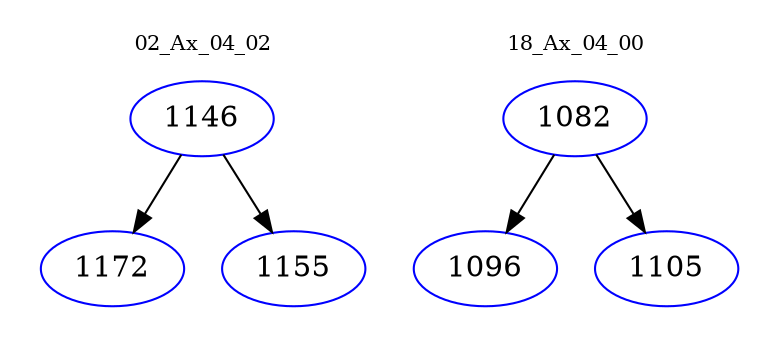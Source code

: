 digraph{
subgraph cluster_0 {
color = white
label = "02_Ax_04_02";
fontsize=10;
T0_1146 [label="1146", color="blue"]
T0_1146 -> T0_1172 [color="black"]
T0_1172 [label="1172", color="blue"]
T0_1146 -> T0_1155 [color="black"]
T0_1155 [label="1155", color="blue"]
}
subgraph cluster_1 {
color = white
label = "18_Ax_04_00";
fontsize=10;
T1_1082 [label="1082", color="blue"]
T1_1082 -> T1_1096 [color="black"]
T1_1096 [label="1096", color="blue"]
T1_1082 -> T1_1105 [color="black"]
T1_1105 [label="1105", color="blue"]
}
}

